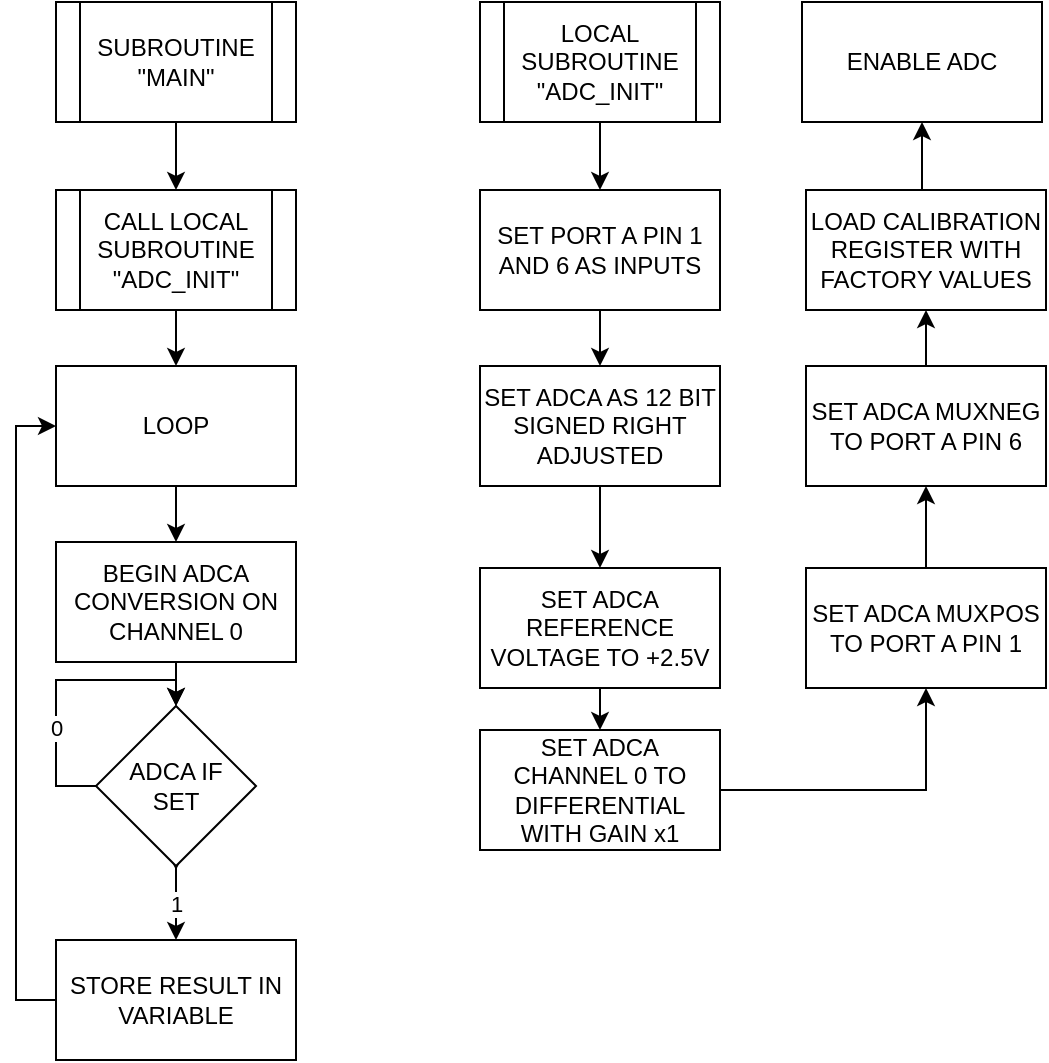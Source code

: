 <mxfile version="21.6.2" type="device">
  <diagram name="Page-1" id="sILwjjuJlBbqwQT0Gi8k">
    <mxGraphModel dx="1087" dy="754" grid="0" gridSize="10" guides="1" tooltips="1" connect="1" arrows="1" fold="1" page="0" pageScale="1" pageWidth="850" pageHeight="1100" math="0" shadow="0">
      <root>
        <mxCell id="0" />
        <mxCell id="1" parent="0" />
        <mxCell id="ZWiZK4XKWIMXZsr2K3R_-3" value="" style="edgeStyle=orthogonalEdgeStyle;rounded=0;orthogonalLoop=1;jettySize=auto;html=1;" edge="1" parent="1" source="ZWiZK4XKWIMXZsr2K3R_-1" target="ZWiZK4XKWIMXZsr2K3R_-2">
          <mxGeometry relative="1" as="geometry" />
        </mxCell>
        <mxCell id="ZWiZK4XKWIMXZsr2K3R_-1" value="SUBROUTINE &quot;MAIN&quot;" style="shape=process;whiteSpace=wrap;html=1;backgroundOutline=1;" vertex="1" parent="1">
          <mxGeometry x="-12" y="175" width="120" height="60" as="geometry" />
        </mxCell>
        <mxCell id="ZWiZK4XKWIMXZsr2K3R_-26" value="" style="edgeStyle=orthogonalEdgeStyle;rounded=0;orthogonalLoop=1;jettySize=auto;html=1;" edge="1" parent="1" source="ZWiZK4XKWIMXZsr2K3R_-2" target="ZWiZK4XKWIMXZsr2K3R_-25">
          <mxGeometry relative="1" as="geometry" />
        </mxCell>
        <mxCell id="ZWiZK4XKWIMXZsr2K3R_-2" value="CALL LOCAL SUBROUTINE &quot;ADC_INIT&quot;" style="shape=process;whiteSpace=wrap;html=1;backgroundOutline=1;" vertex="1" parent="1">
          <mxGeometry x="-12" y="269" width="120" height="60" as="geometry" />
        </mxCell>
        <mxCell id="ZWiZK4XKWIMXZsr2K3R_-6" value="" style="edgeStyle=orthogonalEdgeStyle;rounded=0;orthogonalLoop=1;jettySize=auto;html=1;" edge="1" parent="1" source="ZWiZK4XKWIMXZsr2K3R_-4" target="ZWiZK4XKWIMXZsr2K3R_-5">
          <mxGeometry relative="1" as="geometry" />
        </mxCell>
        <mxCell id="ZWiZK4XKWIMXZsr2K3R_-4" value="LOCAL SUBROUTINE &quot;ADC_INIT&quot;" style="shape=process;whiteSpace=wrap;html=1;backgroundOutline=1;" vertex="1" parent="1">
          <mxGeometry x="200" y="175" width="120" height="60" as="geometry" />
        </mxCell>
        <mxCell id="ZWiZK4XKWIMXZsr2K3R_-8" value="" style="edgeStyle=orthogonalEdgeStyle;rounded=0;orthogonalLoop=1;jettySize=auto;html=1;" edge="1" parent="1" source="ZWiZK4XKWIMXZsr2K3R_-5" target="ZWiZK4XKWIMXZsr2K3R_-7">
          <mxGeometry relative="1" as="geometry" />
        </mxCell>
        <mxCell id="ZWiZK4XKWIMXZsr2K3R_-5" value="SET PORT A PIN 1 AND 6 AS INPUTS" style="whiteSpace=wrap;html=1;" vertex="1" parent="1">
          <mxGeometry x="200" y="269" width="120" height="60" as="geometry" />
        </mxCell>
        <mxCell id="ZWiZK4XKWIMXZsr2K3R_-38" style="edgeStyle=orthogonalEdgeStyle;rounded=0;orthogonalLoop=1;jettySize=auto;html=1;exitX=0.5;exitY=1;exitDx=0;exitDy=0;entryX=0.5;entryY=0;entryDx=0;entryDy=0;" edge="1" parent="1" source="ZWiZK4XKWIMXZsr2K3R_-7" target="ZWiZK4XKWIMXZsr2K3R_-11">
          <mxGeometry relative="1" as="geometry" />
        </mxCell>
        <mxCell id="ZWiZK4XKWIMXZsr2K3R_-7" value="SET ADCA AS 12 BIT SIGNED RIGHT ADJUSTED" style="whiteSpace=wrap;html=1;" vertex="1" parent="1">
          <mxGeometry x="200" y="357" width="120" height="60" as="geometry" />
        </mxCell>
        <mxCell id="ZWiZK4XKWIMXZsr2K3R_-41" style="edgeStyle=orthogonalEdgeStyle;rounded=0;orthogonalLoop=1;jettySize=auto;html=1;exitX=0.5;exitY=1;exitDx=0;exitDy=0;entryX=0.5;entryY=0;entryDx=0;entryDy=0;" edge="1" parent="1" source="ZWiZK4XKWIMXZsr2K3R_-11" target="ZWiZK4XKWIMXZsr2K3R_-17">
          <mxGeometry relative="1" as="geometry" />
        </mxCell>
        <mxCell id="ZWiZK4XKWIMXZsr2K3R_-11" value="SET ADCA REFERENCE VOLTAGE TO +2.5V" style="whiteSpace=wrap;html=1;" vertex="1" parent="1">
          <mxGeometry x="200" y="458" width="120" height="60" as="geometry" />
        </mxCell>
        <mxCell id="ZWiZK4XKWIMXZsr2K3R_-44" style="edgeStyle=orthogonalEdgeStyle;rounded=0;orthogonalLoop=1;jettySize=auto;html=1;exitX=0.5;exitY=0;exitDx=0;exitDy=0;entryX=0.5;entryY=1;entryDx=0;entryDy=0;" edge="1" parent="1" source="ZWiZK4XKWIMXZsr2K3R_-15" target="ZWiZK4XKWIMXZsr2K3R_-43">
          <mxGeometry relative="1" as="geometry" />
        </mxCell>
        <mxCell id="ZWiZK4XKWIMXZsr2K3R_-15" value="LOAD CALIBRATION REGISTER WITH FACTORY VALUES" style="whiteSpace=wrap;html=1;" vertex="1" parent="1">
          <mxGeometry x="363" y="269" width="120" height="60" as="geometry" />
        </mxCell>
        <mxCell id="ZWiZK4XKWIMXZsr2K3R_-42" style="edgeStyle=orthogonalEdgeStyle;rounded=0;orthogonalLoop=1;jettySize=auto;html=1;exitX=1;exitY=0.5;exitDx=0;exitDy=0;entryX=0.5;entryY=1;entryDx=0;entryDy=0;" edge="1" parent="1" source="ZWiZK4XKWIMXZsr2K3R_-17" target="ZWiZK4XKWIMXZsr2K3R_-19">
          <mxGeometry relative="1" as="geometry" />
        </mxCell>
        <mxCell id="ZWiZK4XKWIMXZsr2K3R_-17" value="SET ADCA CHANNEL 0 TO DIFFERENTIAL WITH GAIN x1" style="whiteSpace=wrap;html=1;" vertex="1" parent="1">
          <mxGeometry x="200" y="539" width="120" height="60" as="geometry" />
        </mxCell>
        <mxCell id="ZWiZK4XKWIMXZsr2K3R_-22" value="" style="edgeStyle=orthogonalEdgeStyle;rounded=0;orthogonalLoop=1;jettySize=auto;html=1;" edge="1" parent="1" source="ZWiZK4XKWIMXZsr2K3R_-19" target="ZWiZK4XKWIMXZsr2K3R_-21">
          <mxGeometry relative="1" as="geometry" />
        </mxCell>
        <mxCell id="ZWiZK4XKWIMXZsr2K3R_-19" value="SET ADCA MUXPOS TO PORT A PIN 1" style="whiteSpace=wrap;html=1;" vertex="1" parent="1">
          <mxGeometry x="363" y="458" width="120" height="60" as="geometry" />
        </mxCell>
        <mxCell id="ZWiZK4XKWIMXZsr2K3R_-24" style="edgeStyle=orthogonalEdgeStyle;rounded=0;orthogonalLoop=1;jettySize=auto;html=1;exitX=0.5;exitY=0;exitDx=0;exitDy=0;entryX=0.5;entryY=1;entryDx=0;entryDy=0;" edge="1" parent="1" source="ZWiZK4XKWIMXZsr2K3R_-21" target="ZWiZK4XKWIMXZsr2K3R_-15">
          <mxGeometry relative="1" as="geometry" />
        </mxCell>
        <mxCell id="ZWiZK4XKWIMXZsr2K3R_-21" value="SET ADCA MUXNEG TO PORT A PIN 6" style="whiteSpace=wrap;html=1;" vertex="1" parent="1">
          <mxGeometry x="363" y="357" width="120" height="60" as="geometry" />
        </mxCell>
        <mxCell id="ZWiZK4XKWIMXZsr2K3R_-28" value="" style="edgeStyle=orthogonalEdgeStyle;rounded=0;orthogonalLoop=1;jettySize=auto;html=1;" edge="1" parent="1" source="ZWiZK4XKWIMXZsr2K3R_-25" target="ZWiZK4XKWIMXZsr2K3R_-27">
          <mxGeometry relative="1" as="geometry" />
        </mxCell>
        <mxCell id="ZWiZK4XKWIMXZsr2K3R_-25" value="LOOP" style="whiteSpace=wrap;html=1;" vertex="1" parent="1">
          <mxGeometry x="-12" y="357" width="120" height="60" as="geometry" />
        </mxCell>
        <mxCell id="ZWiZK4XKWIMXZsr2K3R_-30" value="" style="edgeStyle=orthogonalEdgeStyle;rounded=0;orthogonalLoop=1;jettySize=auto;html=1;" edge="1" parent="1" source="ZWiZK4XKWIMXZsr2K3R_-27" target="ZWiZK4XKWIMXZsr2K3R_-29">
          <mxGeometry relative="1" as="geometry" />
        </mxCell>
        <mxCell id="ZWiZK4XKWIMXZsr2K3R_-27" value="BEGIN ADCA CONVERSION ON CHANNEL 0" style="whiteSpace=wrap;html=1;" vertex="1" parent="1">
          <mxGeometry x="-12" y="445" width="120" height="60" as="geometry" />
        </mxCell>
        <mxCell id="ZWiZK4XKWIMXZsr2K3R_-33" style="edgeStyle=orthogonalEdgeStyle;rounded=0;orthogonalLoop=1;jettySize=auto;html=1;exitX=0.5;exitY=1;exitDx=0;exitDy=0;" edge="1" parent="1" source="ZWiZK4XKWIMXZsr2K3R_-29">
          <mxGeometry relative="1" as="geometry">
            <mxPoint x="48" y="609" as="targetPoint" />
          </mxGeometry>
        </mxCell>
        <mxCell id="ZWiZK4XKWIMXZsr2K3R_-35" value="1" style="edgeStyle=orthogonalEdgeStyle;rounded=0;orthogonalLoop=1;jettySize=auto;html=1;" edge="1" parent="1" source="ZWiZK4XKWIMXZsr2K3R_-29" target="ZWiZK4XKWIMXZsr2K3R_-34">
          <mxGeometry relative="1" as="geometry" />
        </mxCell>
        <mxCell id="ZWiZK4XKWIMXZsr2K3R_-29" value="ADCA IF&lt;br&gt;SET" style="rhombus;whiteSpace=wrap;html=1;" vertex="1" parent="1">
          <mxGeometry x="8" y="527" width="80" height="80" as="geometry" />
        </mxCell>
        <mxCell id="ZWiZK4XKWIMXZsr2K3R_-31" value="0" style="edgeStyle=orthogonalEdgeStyle;rounded=0;orthogonalLoop=1;jettySize=auto;html=1;exitX=0;exitY=0.5;exitDx=0;exitDy=0;entryX=0.5;entryY=0;entryDx=0;entryDy=0;" edge="1" parent="1" source="ZWiZK4XKWIMXZsr2K3R_-29" target="ZWiZK4XKWIMXZsr2K3R_-29">
          <mxGeometry x="-0.329" relative="1" as="geometry">
            <Array as="points">
              <mxPoint x="-12" y="567" />
              <mxPoint x="-12" y="514" />
              <mxPoint x="48" y="514" />
            </Array>
            <mxPoint as="offset" />
          </mxGeometry>
        </mxCell>
        <mxCell id="ZWiZK4XKWIMXZsr2K3R_-36" style="edgeStyle=orthogonalEdgeStyle;rounded=0;orthogonalLoop=1;jettySize=auto;html=1;exitX=0;exitY=0.5;exitDx=0;exitDy=0;entryX=0;entryY=0.5;entryDx=0;entryDy=0;" edge="1" parent="1" source="ZWiZK4XKWIMXZsr2K3R_-34" target="ZWiZK4XKWIMXZsr2K3R_-25">
          <mxGeometry relative="1" as="geometry" />
        </mxCell>
        <mxCell id="ZWiZK4XKWIMXZsr2K3R_-34" value="STORE RESULT IN VARIABLE" style="whiteSpace=wrap;html=1;" vertex="1" parent="1">
          <mxGeometry x="-12" y="644" width="120" height="60" as="geometry" />
        </mxCell>
        <mxCell id="ZWiZK4XKWIMXZsr2K3R_-43" value="ENABLE ADC" style="whiteSpace=wrap;html=1;" vertex="1" parent="1">
          <mxGeometry x="361" y="175" width="120" height="60" as="geometry" />
        </mxCell>
      </root>
    </mxGraphModel>
  </diagram>
</mxfile>
